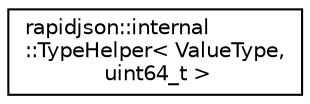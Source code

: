 digraph "Graphical Class Hierarchy"
{
 // INTERACTIVE_SVG=YES
 // LATEX_PDF_SIZE
  edge [fontname="Helvetica",fontsize="10",labelfontname="Helvetica",labelfontsize="10"];
  node [fontname="Helvetica",fontsize="10",shape=record];
  rankdir="LR";
  Node0 [label="rapidjson::internal\l::TypeHelper\< ValueType,\l uint64_t \>",height=0.2,width=0.4,color="black", fillcolor="white", style="filled",URL="$structrapidjson_1_1internal_1_1_type_helper_3_01_value_type_00_01uint64__t_01_4.html",tooltip=" "];
}
